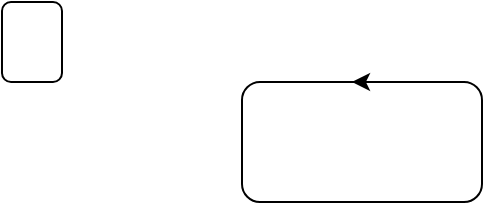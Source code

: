 <mxfile version="24.4.7" type="github">
  <diagram name="第 1 页" id="jYVDM40InbbQ7FpN4Fkt">
    <mxGraphModel dx="567" dy="316" grid="1" gridSize="10" guides="1" tooltips="1" connect="1" arrows="1" fold="1" page="1" pageScale="1" pageWidth="420" pageHeight="290" math="0" shadow="0">
      <root>
        <mxCell id="0" />
        <mxCell id="1" parent="0" />
        <mxCell id="AKmbJnVDbnJcYlj2UjAF-1" value="" style="rounded=1;whiteSpace=wrap;html=1;" vertex="1" parent="1">
          <mxGeometry x="140" y="70" width="120" height="60" as="geometry" />
        </mxCell>
        <mxCell id="AKmbJnVDbnJcYlj2UjAF-3" value="" style="endArrow=classic;html=1;rounded=0;" edge="1" parent="1">
          <mxGeometry width="50" height="50" relative="1" as="geometry">
            <mxPoint x="205" y="70" as="sourcePoint" />
            <mxPoint x="195" y="70" as="targetPoint" />
          </mxGeometry>
        </mxCell>
        <mxCell id="AKmbJnVDbnJcYlj2UjAF-4" value="" style="rounded=1;whiteSpace=wrap;html=1;" vertex="1" parent="1">
          <mxGeometry x="20" y="30" width="30" height="40" as="geometry" />
        </mxCell>
      </root>
    </mxGraphModel>
  </diagram>
</mxfile>
